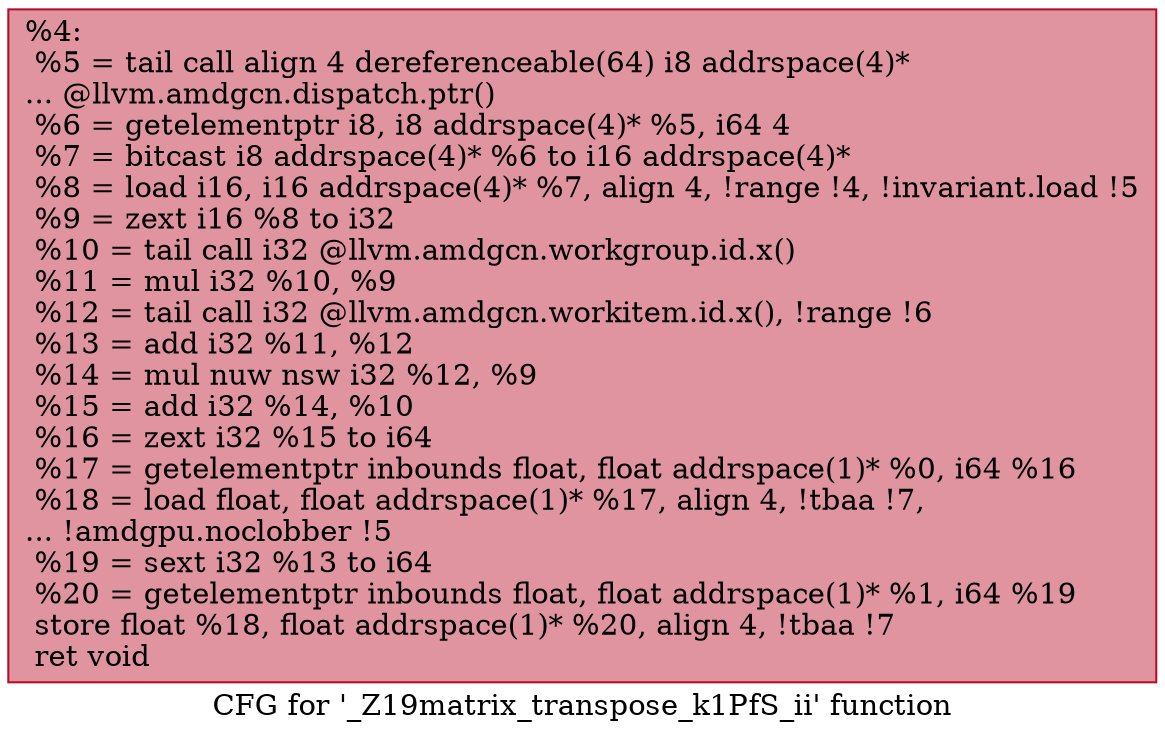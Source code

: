 digraph "CFG for '_Z19matrix_transpose_k1PfS_ii' function" {
	label="CFG for '_Z19matrix_transpose_k1PfS_ii' function";

	Node0x5da4fc0 [shape=record,color="#b70d28ff", style=filled, fillcolor="#b70d2870",label="{%4:\l  %5 = tail call align 4 dereferenceable(64) i8 addrspace(4)*\l... @llvm.amdgcn.dispatch.ptr()\l  %6 = getelementptr i8, i8 addrspace(4)* %5, i64 4\l  %7 = bitcast i8 addrspace(4)* %6 to i16 addrspace(4)*\l  %8 = load i16, i16 addrspace(4)* %7, align 4, !range !4, !invariant.load !5\l  %9 = zext i16 %8 to i32\l  %10 = tail call i32 @llvm.amdgcn.workgroup.id.x()\l  %11 = mul i32 %10, %9\l  %12 = tail call i32 @llvm.amdgcn.workitem.id.x(), !range !6\l  %13 = add i32 %11, %12\l  %14 = mul nuw nsw i32 %12, %9\l  %15 = add i32 %14, %10\l  %16 = zext i32 %15 to i64\l  %17 = getelementptr inbounds float, float addrspace(1)* %0, i64 %16\l  %18 = load float, float addrspace(1)* %17, align 4, !tbaa !7,\l... !amdgpu.noclobber !5\l  %19 = sext i32 %13 to i64\l  %20 = getelementptr inbounds float, float addrspace(1)* %1, i64 %19\l  store float %18, float addrspace(1)* %20, align 4, !tbaa !7\l  ret void\l}"];
}
